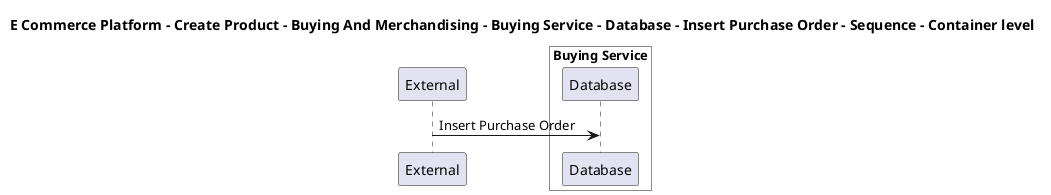 @startuml

title E Commerce Platform - Create Product - Buying And Merchandising - Buying Service - Database - Insert Purchase Order - Sequence - Container level

participant "External" as C4InterFlow.SoftwareSystems.ExternalSystem

box "Buying Service" #White
    participant "Database" as ECommercePlatform.CreateProduct.BuyingAndMerchandising.SoftwareSystems.BuyingService.Containers.Database
end box


C4InterFlow.SoftwareSystems.ExternalSystem -> ECommercePlatform.CreateProduct.BuyingAndMerchandising.SoftwareSystems.BuyingService.Containers.Database : Insert Purchase Order


@enduml
